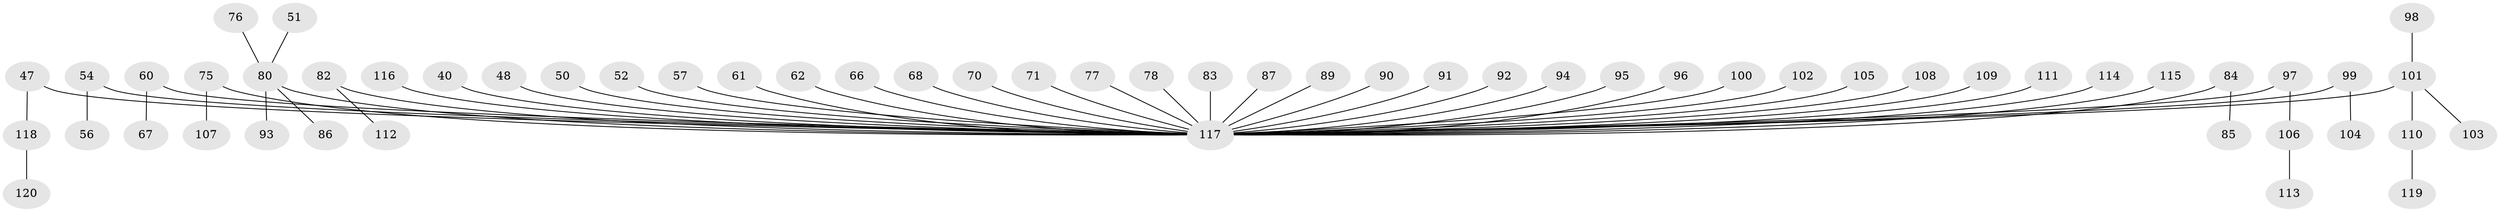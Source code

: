 // original degree distribution, {6: 0.008333333333333333, 4: 0.125, 5: 0.016666666666666666, 3: 0.15833333333333333, 1: 0.5083333333333333, 2: 0.18333333333333332}
// Generated by graph-tools (version 1.1) at 2025/56/03/04/25 21:56:52]
// undirected, 60 vertices, 59 edges
graph export_dot {
graph [start="1"]
  node [color=gray90,style=filled];
  40;
  47;
  48;
  50;
  51;
  52;
  54;
  56;
  57;
  60;
  61;
  62;
  66;
  67;
  68;
  70;
  71;
  75 [super="+74"];
  76;
  77;
  78;
  80 [super="+39+28"];
  82;
  83;
  84;
  85;
  86;
  87;
  89;
  90;
  91;
  92;
  93;
  94;
  95;
  96;
  97 [super="+49"];
  98;
  99;
  100;
  101 [super="+81+88"];
  102;
  103;
  104;
  105;
  106;
  107;
  108;
  109;
  110;
  111;
  112;
  113;
  114;
  115;
  116;
  117 [super="+58+79+33+36+65+73+44+63"];
  118;
  119;
  120;
  40 -- 117;
  47 -- 118;
  47 -- 117;
  48 -- 117;
  50 -- 117;
  51 -- 80;
  52 -- 117;
  54 -- 56;
  54 -- 117;
  57 -- 117;
  60 -- 67;
  60 -- 117;
  61 -- 117;
  62 -- 117;
  66 -- 117;
  68 -- 117;
  70 -- 117;
  71 -- 117;
  75 -- 107;
  75 -- 117;
  76 -- 80;
  77 -- 117;
  78 -- 117;
  80 -- 86;
  80 -- 93;
  80 -- 117;
  82 -- 112;
  82 -- 117;
  83 -- 117;
  84 -- 85;
  84 -- 117;
  87 -- 117;
  89 -- 117;
  90 -- 117;
  91 -- 117;
  92 -- 117;
  94 -- 117;
  95 -- 117;
  96 -- 117;
  97 -- 106;
  97 -- 117;
  98 -- 101;
  99 -- 104;
  99 -- 117;
  100 -- 117;
  101 -- 103;
  101 -- 110;
  101 -- 117;
  102 -- 117;
  105 -- 117;
  106 -- 113;
  108 -- 117;
  109 -- 117;
  110 -- 119;
  111 -- 117;
  114 -- 117;
  115 -- 117;
  116 -- 117;
  118 -- 120;
}
